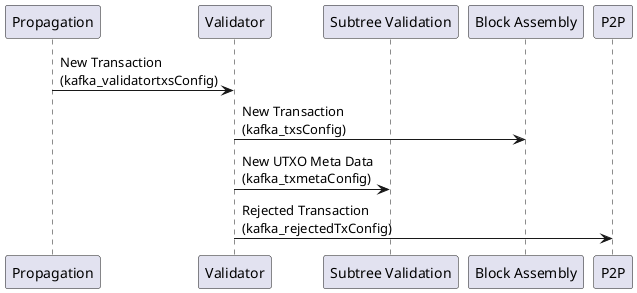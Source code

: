 @startuml
participant Propagation as P
participant Validator as V
participant "Subtree Validation" as SV
participant "Block Assembly" as BA
participant P2P

P -> V: New Transaction\n(kafka_validatortxsConfig)
V -> BA: New Transaction\n(kafka_txsConfig)
V -> SV: New UTXO Meta Data\n(kafka_txmetaConfig)
V -> P2P: Rejected Transaction\n(kafka_rejectedTxConfig)
@enduml
